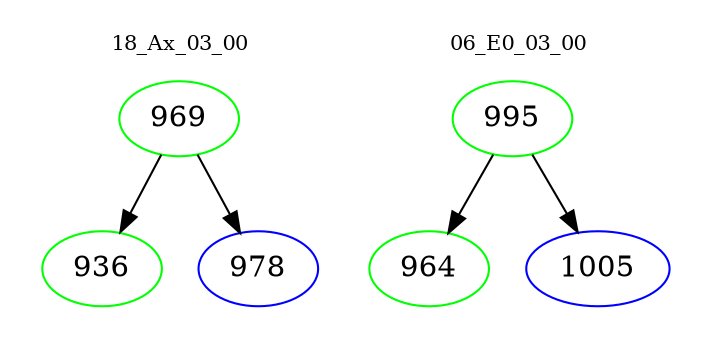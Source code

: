 digraph{
subgraph cluster_0 {
color = white
label = "18_Ax_03_00";
fontsize=10;
T0_969 [label="969", color="green"]
T0_969 -> T0_936 [color="black"]
T0_936 [label="936", color="green"]
T0_969 -> T0_978 [color="black"]
T0_978 [label="978", color="blue"]
}
subgraph cluster_1 {
color = white
label = "06_E0_03_00";
fontsize=10;
T1_995 [label="995", color="green"]
T1_995 -> T1_964 [color="black"]
T1_964 [label="964", color="green"]
T1_995 -> T1_1005 [color="black"]
T1_1005 [label="1005", color="blue"]
}
}
